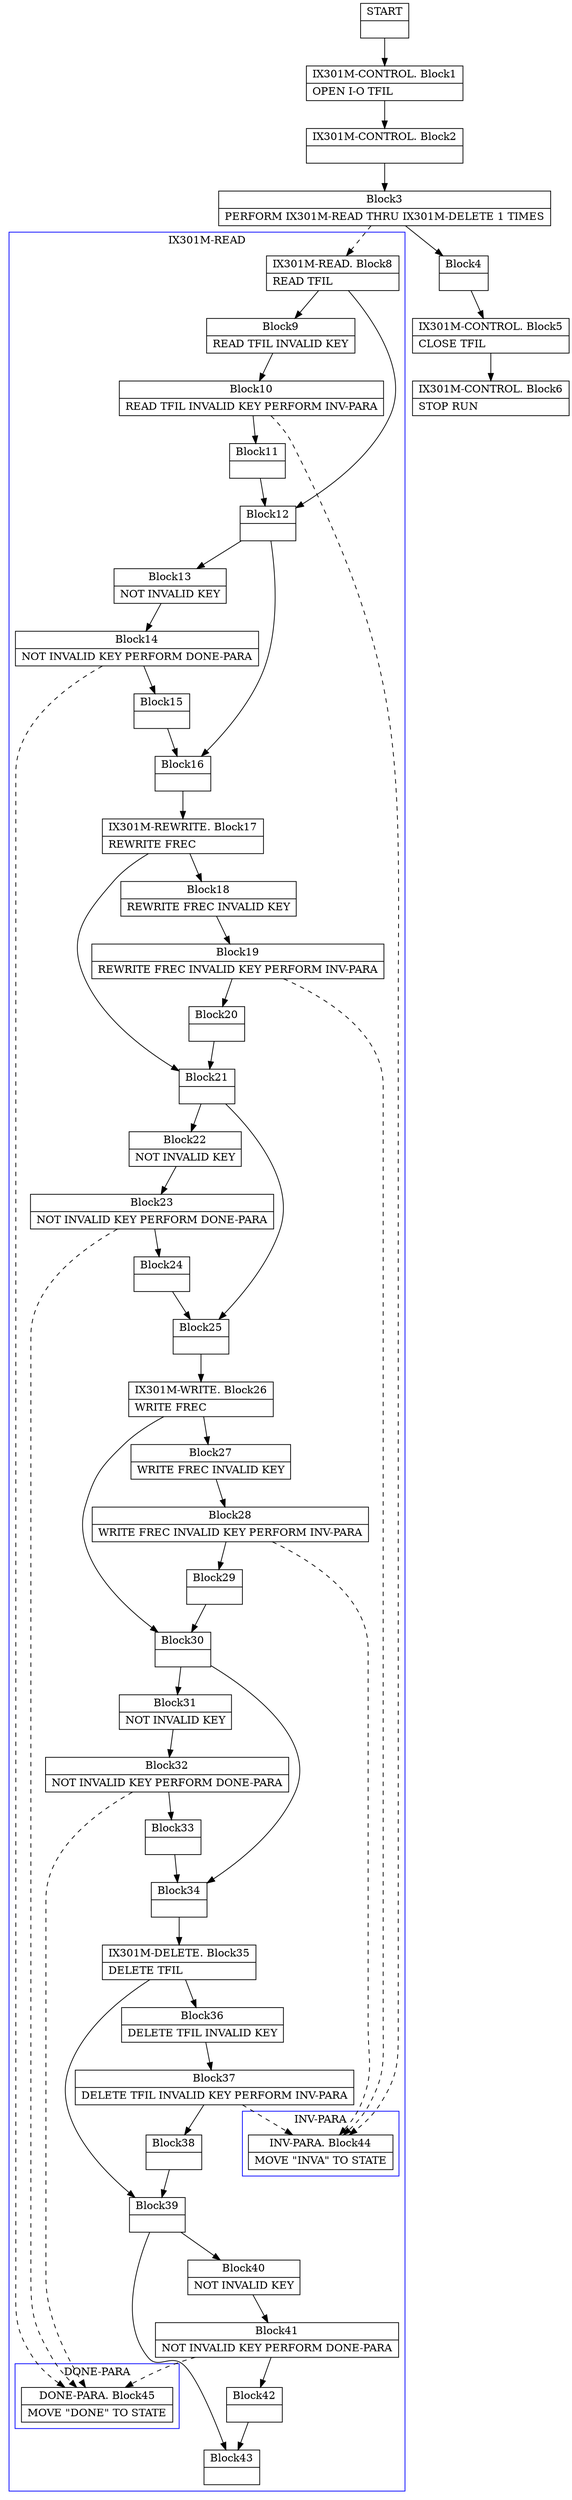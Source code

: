 digraph Cfg {
compound=true;
node [
shape = "record"
]

edge [
arrowtail = "empty"
]
Block0 [
label = "{START|}"
]
Block1 [
label = "{IX301M-CONTROL. Block1|    OPEN I-O TFIL\l}"
]
Block2 [
label = "{IX301M-CONTROL. Block2|}"
]
Block3 [
label = "{Block3|    PERFORM IX301M-READ THRU IX301M-DELETE 1 TIMES\l}"
]
subgraph cluster_1{
color = blue;
label = "IX301M-READ";
Block8 [
label = "{IX301M-READ. Block8|    READ TFIL\l}"
]
Block9 [
label = "{Block9|    READ TFIL INVALID KEY\l}"
]
Block10 [
label = "{Block10|    READ TFIL INVALID KEY PERFORM INV-PARA\l}"
]
subgraph cluster_2{
color = blue;
label = "INV-PARA";
Block44 [
label = "{INV-PARA. Block44|    MOVE \"INVA\" TO STATE\l}"
]

}
Block10 -> Block44 [style=dashed]

Block11 [
label = "{Block11|}"
]
Block12 [
label = "{Block12|}"
]
Block13 [
label = "{Block13|                NOT INVALID KEY\l}"
]
Block14 [
label = "{Block14|                NOT INVALID KEY PERFORM DONE-PARA\l}"
]
subgraph cluster_3{
color = blue;
label = "DONE-PARA";
Block45 [
label = "{DONE-PARA. Block45|    MOVE \"DONE\" TO STATE\l}"
]

}
Block14 -> Block45 [style=dashed]

Block15 [
label = "{Block15|}"
]
Block16 [
label = "{Block16|}"
]
Block17 [
label = "{IX301M-REWRITE. Block17|    REWRITE FREC\l}"
]
Block18 [
label = "{Block18|    REWRITE FREC INVALID KEY\l}"
]
Block19 [
label = "{Block19|    REWRITE FREC INVALID KEY PERFORM INV-PARA\l}"
]
subgraph cluster_4{
color = blue;
label = "INV-PARA";
Block44 [
label = "{INV-PARA. Block44|    MOVE \"INVA\" TO STATE\l}"
]

}
Block19 -> Block44 [style=dashed]

Block20 [
label = "{Block20|}"
]
Block21 [
label = "{Block21|}"
]
Block22 [
label = "{Block22|                NOT INVALID KEY\l}"
]
Block23 [
label = "{Block23|                NOT INVALID KEY PERFORM DONE-PARA\l}"
]
subgraph cluster_5{
color = blue;
label = "DONE-PARA";
Block45 [
label = "{DONE-PARA. Block45|    MOVE \"DONE\" TO STATE\l}"
]

}
Block23 -> Block45 [style=dashed]

Block24 [
label = "{Block24|}"
]
Block25 [
label = "{Block25|}"
]
Block26 [
label = "{IX301M-WRITE. Block26|    WRITE FREC\l}"
]
Block27 [
label = "{Block27|    WRITE FREC INVALID KEY\l}"
]
Block28 [
label = "{Block28|    WRITE FREC INVALID KEY PERFORM INV-PARA\l}"
]
subgraph cluster_6{
color = blue;
label = "INV-PARA";
Block44 [
label = "{INV-PARA. Block44|    MOVE \"INVA\" TO STATE\l}"
]

}
Block28 -> Block44 [style=dashed]

Block29 [
label = "{Block29|}"
]
Block30 [
label = "{Block30|}"
]
Block31 [
label = "{Block31|                NOT INVALID KEY\l}"
]
Block32 [
label = "{Block32|                NOT INVALID KEY PERFORM DONE-PARA\l}"
]
subgraph cluster_7{
color = blue;
label = "DONE-PARA";
Block45 [
label = "{DONE-PARA. Block45|    MOVE \"DONE\" TO STATE\l}"
]

}
Block32 -> Block45 [style=dashed]

Block33 [
label = "{Block33|}"
]
Block34 [
label = "{Block34|}"
]
Block35 [
label = "{IX301M-DELETE. Block35|    DELETE TFIL\l}"
]
Block36 [
label = "{Block36|    DELETE TFIL INVALID KEY\l}"
]
Block37 [
label = "{Block37|    DELETE TFIL INVALID KEY PERFORM INV-PARA\l}"
]
subgraph cluster_8{
color = blue;
label = "INV-PARA";
Block44 [
label = "{INV-PARA. Block44|    MOVE \"INVA\" TO STATE\l}"
]

}
Block37 -> Block44 [style=dashed]

Block38 [
label = "{Block38|}"
]
Block39 [
label = "{Block39|}"
]
Block40 [
label = "{Block40|                NOT INVALID KEY\l}"
]
Block41 [
label = "{Block41|                NOT INVALID KEY PERFORM DONE-PARA\l}"
]
subgraph cluster_9{
color = blue;
label = "DONE-PARA";
Block45 [
label = "{DONE-PARA. Block45|    MOVE \"DONE\" TO STATE\l}"
]

}
Block41 -> Block45 [style=dashed]

Block42 [
label = "{Block42|}"
]
Block43 [
label = "{Block43|}"
]
Block8 -> Block9
Block8 -> Block12
Block9 -> Block10
Block10 -> Block11
Block11 -> Block12
Block12 -> Block13
Block12 -> Block16
Block13 -> Block14
Block14 -> Block15
Block15 -> Block16
Block16 -> Block17
Block17 -> Block18
Block17 -> Block21
Block18 -> Block19
Block19 -> Block20
Block20 -> Block21
Block21 -> Block22
Block21 -> Block25
Block22 -> Block23
Block23 -> Block24
Block24 -> Block25
Block25 -> Block26
Block26 -> Block27
Block26 -> Block30
Block27 -> Block28
Block28 -> Block29
Block29 -> Block30
Block30 -> Block31
Block30 -> Block34
Block31 -> Block32
Block32 -> Block33
Block33 -> Block34
Block34 -> Block35
Block35 -> Block36
Block35 -> Block39
Block36 -> Block37
Block37 -> Block38
Block38 -> Block39
Block39 -> Block40
Block39 -> Block43
Block40 -> Block41
Block41 -> Block42
Block42 -> Block43

}
Block3 -> Block8 [style=dashed]

Block4 [
label = "{Block4|}"
]
Block5 [
label = "{IX301M-CONTROL. Block5|    CLOSE TFIL\l}"
]
Block6 [
label = "{IX301M-CONTROL. Block6|    STOP RUN\l}"
]
Block0 -> Block1
Block1 -> Block2
Block2 -> Block3
Block3 -> Block4
Block4 -> Block5
Block5 -> Block6

}
